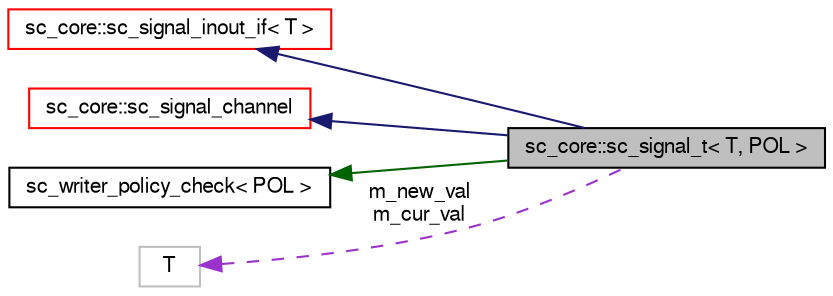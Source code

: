 digraph G
{
  edge [fontname="FreeSans",fontsize="10",labelfontname="FreeSans",labelfontsize="10"];
  node [fontname="FreeSans",fontsize="10",shape=record];
  rankdir=LR;
  Node1 [label="sc_core::sc_signal_t\< T, POL \>",height=0.2,width=0.4,color="black", fillcolor="grey75", style="filled" fontcolor="black"];
  Node2 -> Node1 [dir=back,color="midnightblue",fontsize="10",style="solid",fontname="FreeSans"];
  Node2 [label="sc_core::sc_signal_inout_if\< T \>",height=0.2,width=0.4,color="red", fillcolor="white", style="filled",URL="$a00192.html"];
  Node3 -> Node1 [dir=back,color="midnightblue",fontsize="10",style="solid",fontname="FreeSans"];
  Node3 [label="sc_core::sc_signal_channel",height=0.2,width=0.4,color="red", fillcolor="white", style="filled",URL="$a00188.html"];
  Node4 -> Node1 [dir=back,color="darkgreen",fontsize="10",style="solid",fontname="FreeSans"];
  Node4 [label="sc_writer_policy_check\< POL \>",height=0.2,width=0.4,color="black", fillcolor="white", style="filled",URL="$a00245.html"];
  Node5 -> Node1 [dir=back,color="darkorchid3",fontsize="10",style="dashed",label="m_new_val\nm_cur_val",fontname="FreeSans"];
  Node5 [label="T",height=0.2,width=0.4,color="grey75", fillcolor="white", style="filled"];
}
